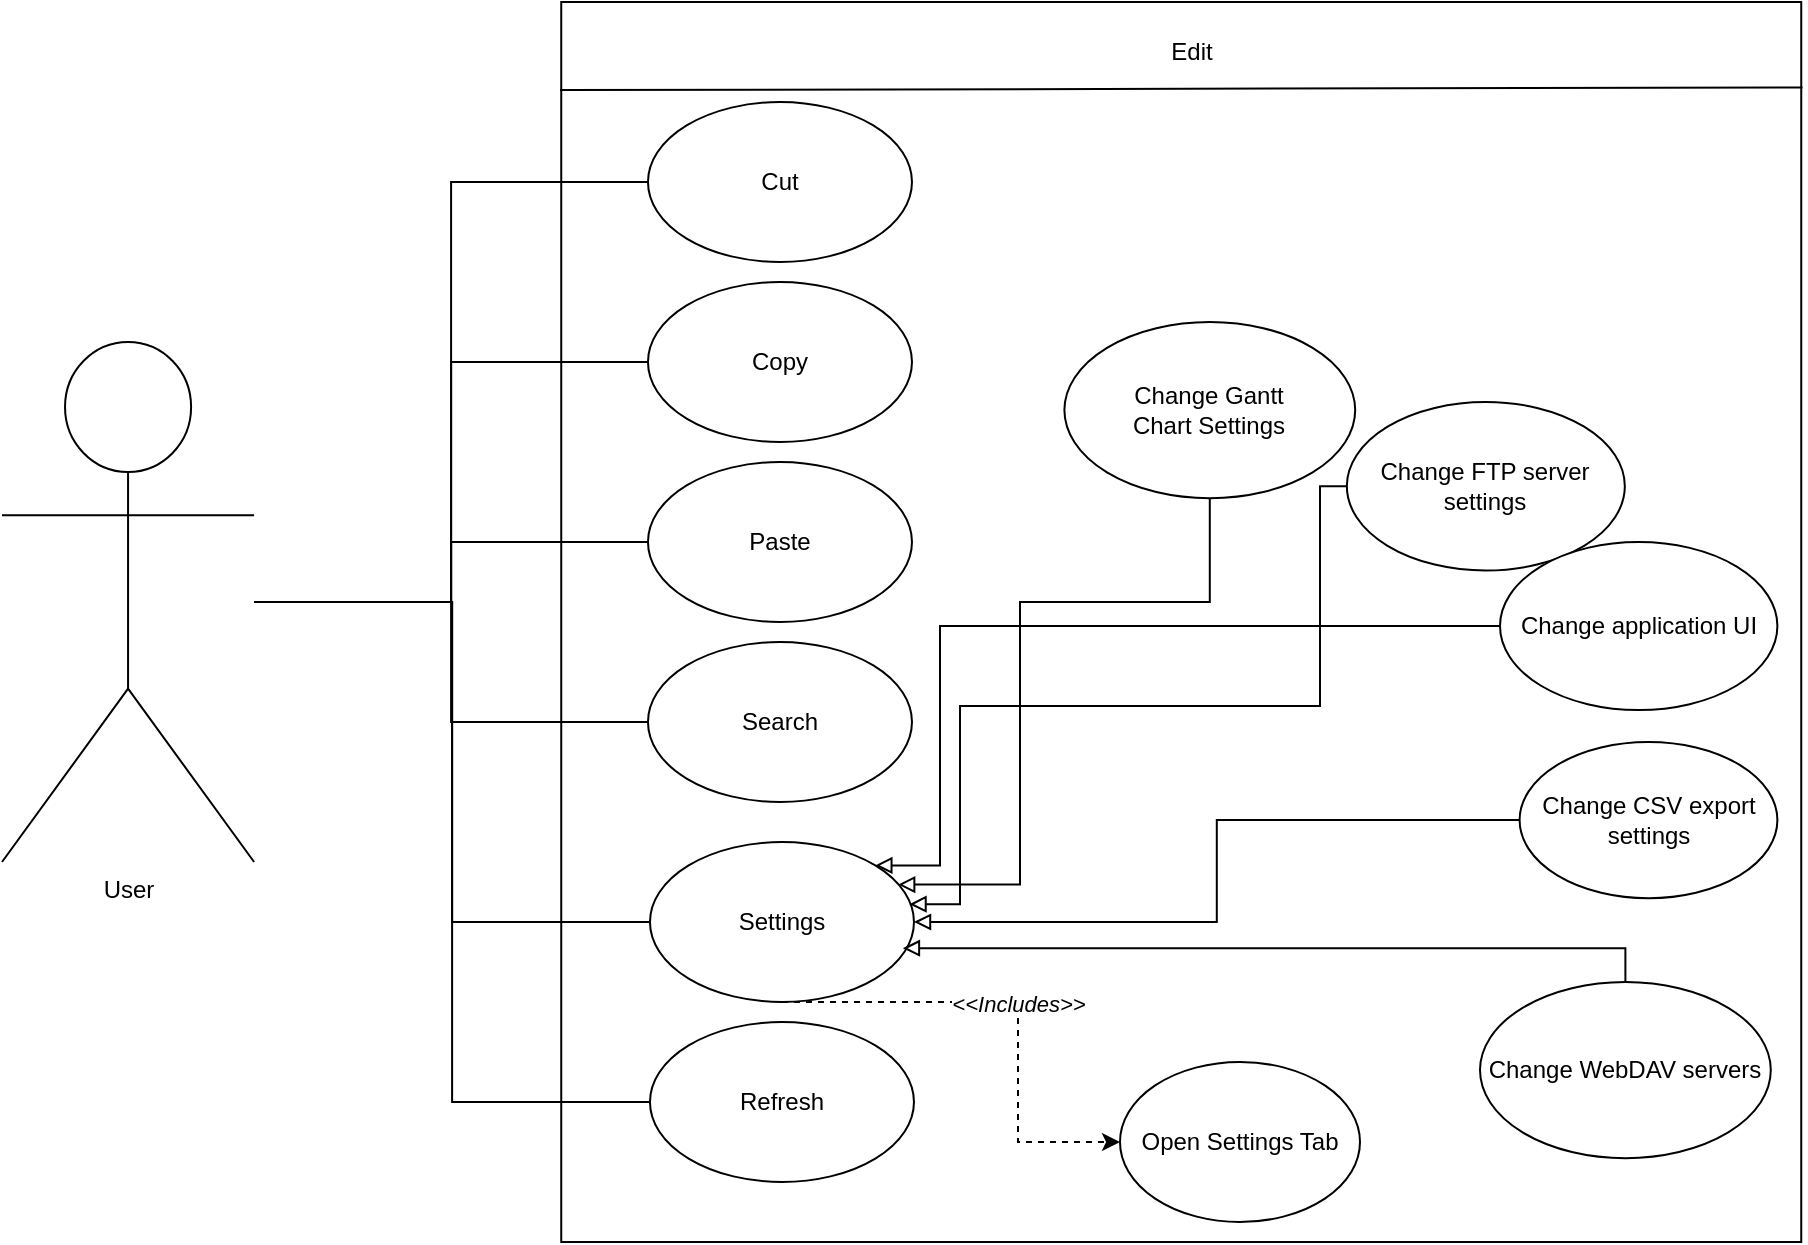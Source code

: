 <mxfile version="20.6.0" type="device"><diagram id="lpi0S0trzpruR1yLcUYM" name="Página-1"><mxGraphModel dx="1754" dy="2231" grid="1" gridSize="10" guides="1" tooltips="1" connect="1" arrows="1" fold="1" page="1" pageScale="1" pageWidth="850" pageHeight="1100" math="0" shadow="0"><root><mxCell id="0"/><mxCell id="1" parent="0"/><mxCell id="dxxMdJXIq9cul_PtpphZ-1" value="" style="whiteSpace=wrap;html=1;aspect=fixed;" vertex="1" parent="1"><mxGeometry x="2369.62" y="230.0" width="620" height="620" as="geometry"/></mxCell><mxCell id="dxxMdJXIq9cul_PtpphZ-2" value="" style="endArrow=none;html=1;rounded=0;exitX=-0.001;exitY=0.071;exitDx=0;exitDy=0;exitPerimeter=0;entryX=1.001;entryY=0.069;entryDx=0;entryDy=0;entryPerimeter=0;" edge="1" parent="1" source="dxxMdJXIq9cul_PtpphZ-1" target="dxxMdJXIq9cul_PtpphZ-1"><mxGeometry width="50" height="50" relative="1" as="geometry"><mxPoint x="2525.24" y="500" as="sourcePoint"/><mxPoint x="2955.24" y="283" as="targetPoint"/></mxGeometry></mxCell><mxCell id="dxxMdJXIq9cul_PtpphZ-3" value="Edit" style="text;html=1;strokeColor=none;fillColor=none;align=center;verticalAlign=middle;whiteSpace=wrap;rounded=0;" vertex="1" parent="1"><mxGeometry x="2655.24" y="240.0" width="60" height="30" as="geometry"/></mxCell><mxCell id="dxxMdJXIq9cul_PtpphZ-4" value="Paste" style="ellipse;whiteSpace=wrap;html=1;" vertex="1" parent="1"><mxGeometry x="2412.99" y="460" width="132" height="80" as="geometry"/></mxCell><mxCell id="dxxMdJXIq9cul_PtpphZ-5" value="Refresh" style="ellipse;whiteSpace=wrap;html=1;" vertex="1" parent="1"><mxGeometry x="2413.99" y="740" width="132" height="80" as="geometry"/></mxCell><mxCell id="dxxMdJXIq9cul_PtpphZ-6" value="&lt;i&gt;&amp;lt;&amp;lt;Includes&amp;gt;&amp;gt;&lt;/i&gt;" style="edgeStyle=orthogonalEdgeStyle;rounded=0;orthogonalLoop=1;jettySize=auto;html=1;entryX=0;entryY=0.5;entryDx=0;entryDy=0;startArrow=none;startFill=0;endArrow=classic;endFill=1;dashed=1;" edge="1" parent="1" source="dxxMdJXIq9cul_PtpphZ-7" target="dxxMdJXIq9cul_PtpphZ-28"><mxGeometry relative="1" as="geometry"><Array as="points"><mxPoint x="2598" y="730"/><mxPoint x="2598" y="800"/></Array></mxGeometry></mxCell><mxCell id="dxxMdJXIq9cul_PtpphZ-7" value="Settings" style="ellipse;whiteSpace=wrap;html=1;" vertex="1" parent="1"><mxGeometry x="2413.99" y="650" width="132" height="80" as="geometry"/></mxCell><mxCell id="dxxMdJXIq9cul_PtpphZ-8" value="Search" style="ellipse;whiteSpace=wrap;html=1;" vertex="1" parent="1"><mxGeometry x="2412.99" y="550" width="132" height="80" as="geometry"/></mxCell><mxCell id="dxxMdJXIq9cul_PtpphZ-9" style="edgeStyle=orthogonalEdgeStyle;rounded=0;orthogonalLoop=1;jettySize=auto;html=1;entryX=0.983;entryY=0.389;entryDx=0;entryDy=0;entryPerimeter=0;endArrow=block;endFill=0;" edge="1" parent="1" source="dxxMdJXIq9cul_PtpphZ-10" target="dxxMdJXIq9cul_PtpphZ-7"><mxGeometry relative="1" as="geometry"><Array as="points"><mxPoint x="2749" y="472"/><mxPoint x="2749" y="582"/><mxPoint x="2569" y="582"/><mxPoint x="2569" y="681"/></Array></mxGeometry></mxCell><mxCell id="dxxMdJXIq9cul_PtpphZ-10" value="Change FTP server settings" style="ellipse;whiteSpace=wrap;html=1;" vertex="1" parent="1"><mxGeometry x="2762.42" y="430" width="139" height="84.24" as="geometry"/></mxCell><mxCell id="dxxMdJXIq9cul_PtpphZ-11" value="User" style="shape=umlActor;verticalLabelPosition=bottom;verticalAlign=top;html=1;outlineConnect=0;" vertex="1" parent="1"><mxGeometry x="2090" y="400" width="126.06" height="260" as="geometry"/></mxCell><mxCell id="dxxMdJXIq9cul_PtpphZ-12" style="edgeStyle=orthogonalEdgeStyle;rounded=0;orthogonalLoop=1;jettySize=auto;html=1;entryX=0.958;entryY=0.664;entryDx=0;entryDy=0;entryPerimeter=0;startArrow=none;startFill=0;endArrow=block;endFill=0;" edge="1" parent="1" source="dxxMdJXIq9cul_PtpphZ-13" target="dxxMdJXIq9cul_PtpphZ-7"><mxGeometry relative="1" as="geometry"><Array as="points"><mxPoint x="2902" y="703"/></Array></mxGeometry></mxCell><mxCell id="dxxMdJXIq9cul_PtpphZ-13" value="Change WebDAV servers" style="ellipse;whiteSpace=wrap;html=1;" vertex="1" parent="1"><mxGeometry x="2829" y="720" width="145.4" height="88.12" as="geometry"/></mxCell><mxCell id="dxxMdJXIq9cul_PtpphZ-14" style="edgeStyle=orthogonalEdgeStyle;rounded=0;orthogonalLoop=1;jettySize=auto;html=1;entryX=0.94;entryY=0.266;entryDx=0;entryDy=0;endArrow=block;endFill=0;entryPerimeter=0;" edge="1" parent="1" source="dxxMdJXIq9cul_PtpphZ-16" target="dxxMdJXIq9cul_PtpphZ-7"><mxGeometry relative="1" as="geometry"><Array as="points"><mxPoint x="2599" y="530"/><mxPoint x="2599" y="671"/></Array></mxGeometry></mxCell><mxCell id="dxxMdJXIq9cul_PtpphZ-15" value="Cut" style="ellipse;whiteSpace=wrap;html=1;" vertex="1" parent="1"><mxGeometry x="2412.99" y="280" width="132" height="80" as="geometry"/></mxCell><mxCell id="dxxMdJXIq9cul_PtpphZ-16" value="Change Gantt Chart&amp;nbsp;Settings" style="ellipse;whiteSpace=wrap;html=1;" vertex="1" parent="1"><mxGeometry x="2621.2" y="390" width="145.4" height="88.12" as="geometry"/></mxCell><mxCell id="dxxMdJXIq9cul_PtpphZ-17" value="Copy" style="ellipse;whiteSpace=wrap;html=1;" vertex="1" parent="1"><mxGeometry x="2412.99" y="370" width="132" height="80" as="geometry"/></mxCell><mxCell id="dxxMdJXIq9cul_PtpphZ-18" style="edgeStyle=orthogonalEdgeStyle;rounded=0;orthogonalLoop=1;jettySize=auto;html=1;entryX=0;entryY=0.5;entryDx=0;entryDy=0;endArrow=none;endFill=0;" edge="1" parent="1" source="dxxMdJXIq9cul_PtpphZ-11" target="dxxMdJXIq9cul_PtpphZ-5"><mxGeometry relative="1" as="geometry"/></mxCell><mxCell id="dxxMdJXIq9cul_PtpphZ-19" style="edgeStyle=orthogonalEdgeStyle;rounded=0;orthogonalLoop=1;jettySize=auto;html=1;entryX=0;entryY=0.5;entryDx=0;entryDy=0;endArrow=none;endFill=0;" edge="1" parent="1" source="dxxMdJXIq9cul_PtpphZ-11" target="dxxMdJXIq9cul_PtpphZ-8"><mxGeometry relative="1" as="geometry"/></mxCell><mxCell id="dxxMdJXIq9cul_PtpphZ-20" style="edgeStyle=orthogonalEdgeStyle;rounded=0;orthogonalLoop=1;jettySize=auto;html=1;entryX=0;entryY=0.5;entryDx=0;entryDy=0;endArrow=none;endFill=0;" edge="1" parent="1" source="dxxMdJXIq9cul_PtpphZ-11" target="dxxMdJXIq9cul_PtpphZ-4"><mxGeometry relative="1" as="geometry"/></mxCell><mxCell id="dxxMdJXIq9cul_PtpphZ-21" style="edgeStyle=orthogonalEdgeStyle;rounded=0;orthogonalLoop=1;jettySize=auto;html=1;entryX=0;entryY=0.5;entryDx=0;entryDy=0;endArrow=none;endFill=0;" edge="1" parent="1" source="dxxMdJXIq9cul_PtpphZ-11" target="dxxMdJXIq9cul_PtpphZ-7"><mxGeometry relative="1" as="geometry"/></mxCell><mxCell id="dxxMdJXIq9cul_PtpphZ-22" style="edgeStyle=orthogonalEdgeStyle;rounded=0;orthogonalLoop=1;jettySize=auto;html=1;entryX=0;entryY=0.5;entryDx=0;entryDy=0;endArrow=none;endFill=0;" edge="1" parent="1" source="dxxMdJXIq9cul_PtpphZ-11" target="dxxMdJXIq9cul_PtpphZ-17"><mxGeometry relative="1" as="geometry"/></mxCell><mxCell id="dxxMdJXIq9cul_PtpphZ-23" style="edgeStyle=orthogonalEdgeStyle;rounded=0;orthogonalLoop=1;jettySize=auto;html=1;entryX=0;entryY=0.5;entryDx=0;entryDy=0;endArrow=none;endFill=0;" edge="1" parent="1" source="dxxMdJXIq9cul_PtpphZ-11" target="dxxMdJXIq9cul_PtpphZ-15"><mxGeometry relative="1" as="geometry"/></mxCell><mxCell id="dxxMdJXIq9cul_PtpphZ-24" style="edgeStyle=orthogonalEdgeStyle;rounded=0;orthogonalLoop=1;jettySize=auto;html=1;entryX=1;entryY=0.5;entryDx=0;entryDy=0;startArrow=none;startFill=0;endArrow=block;endFill=0;" edge="1" parent="1" source="dxxMdJXIq9cul_PtpphZ-27" target="dxxMdJXIq9cul_PtpphZ-7"><mxGeometry relative="1" as="geometry"><Array as="points"/></mxGeometry></mxCell><mxCell id="dxxMdJXIq9cul_PtpphZ-25" style="edgeStyle=orthogonalEdgeStyle;rounded=0;orthogonalLoop=1;jettySize=auto;html=1;startArrow=none;startFill=0;endArrow=block;endFill=0;entryX=1;entryY=0;entryDx=0;entryDy=0;" edge="1" parent="1" source="dxxMdJXIq9cul_PtpphZ-26" target="dxxMdJXIq9cul_PtpphZ-7"><mxGeometry relative="1" as="geometry"><Array as="points"><mxPoint x="2559" y="542"/><mxPoint x="2559" y="662"/></Array></mxGeometry></mxCell><mxCell id="dxxMdJXIq9cul_PtpphZ-26" value="Change application UI" style="ellipse;whiteSpace=wrap;html=1;" vertex="1" parent="1"><mxGeometry x="2839" y="500" width="138.7" height="84.06" as="geometry"/></mxCell><mxCell id="dxxMdJXIq9cul_PtpphZ-27" value="Change CSV export settings" style="ellipse;whiteSpace=wrap;html=1;" vertex="1" parent="1"><mxGeometry x="2848.8" y="600" width="128.9" height="78.12" as="geometry"/></mxCell><mxCell id="dxxMdJXIq9cul_PtpphZ-28" value="Open Settings Tab" style="ellipse;whiteSpace=wrap;html=1;" vertex="1" parent="1"><mxGeometry x="2649" y="760" width="120" height="80" as="geometry"/></mxCell></root></mxGraphModel></diagram></mxfile>